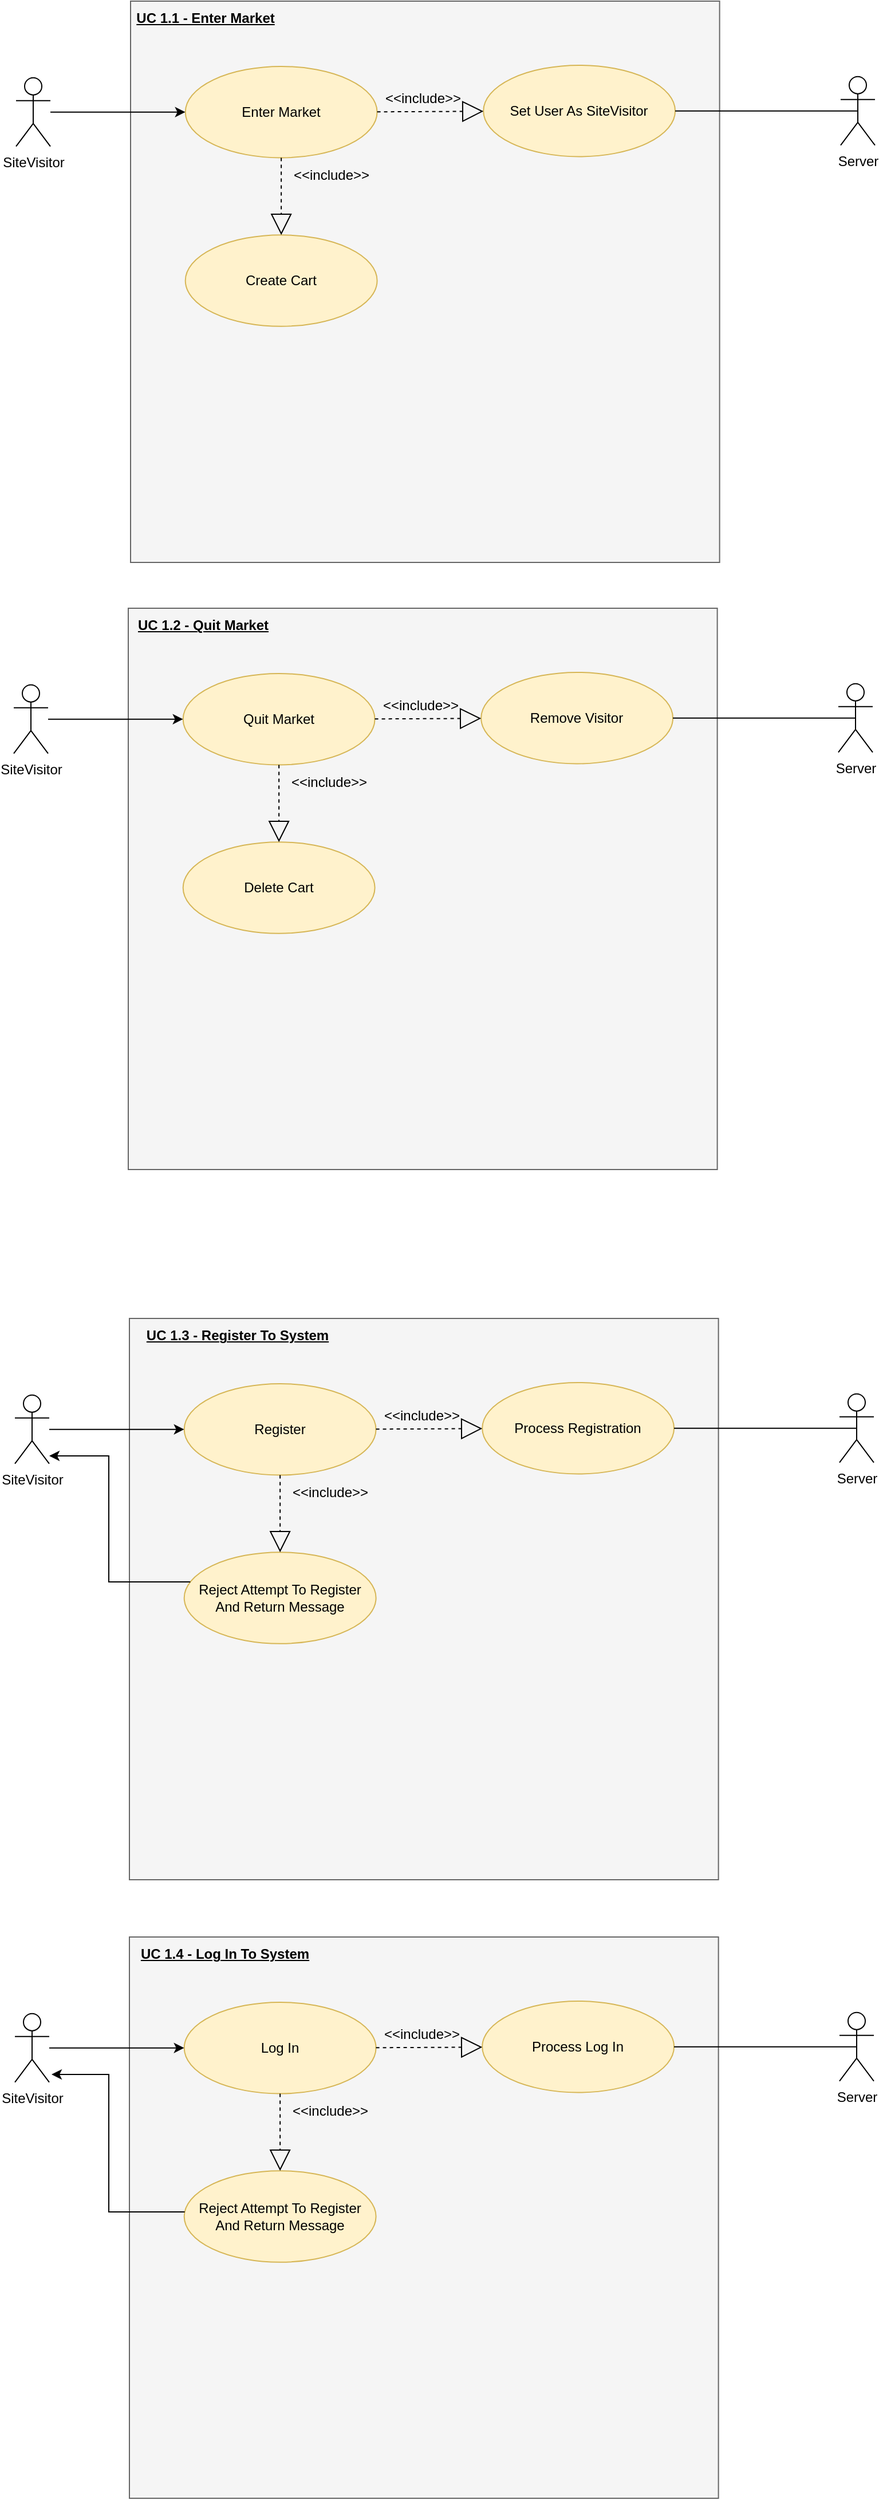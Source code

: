 <?xml version="1.0" encoding="UTF-8"?>
<mxfile version="21.1.1" type="google">
  <diagram name="Page-1" id="jVeumEDIqo2_1SkD7Eaa">
    <mxGraphModel dx="1434" dy="796" grid="1" gridSize="10" guides="1" tooltips="1" connect="1" arrows="1" fold="1" page="1" pageScale="1" pageWidth="827" pageHeight="1169" math="0" shadow="0">
      <root>
        <mxCell id="0" />
        <mxCell id="1" parent="0" />
        <mxCell id="i75TLgCOhW5WDVC72vcy-1" value="SiteVisitor" style="shape=umlActor;verticalLabelPosition=bottom;verticalAlign=top;html=1;outlineConnect=0;" parent="1" vertex="1">
          <mxGeometry x="40" y="106.86" width="30" height="60" as="geometry" />
        </mxCell>
        <mxCell id="i75TLgCOhW5WDVC72vcy-39" value="Server" style="shape=umlActor;verticalLabelPosition=bottom;verticalAlign=top;html=1;" parent="1" vertex="1">
          <mxGeometry x="760" y="105.86" width="30" height="60" as="geometry" />
        </mxCell>
        <mxCell id="i75TLgCOhW5WDVC72vcy-107" value="" style="group" parent="1" connectable="0" vertex="1">
          <mxGeometry x="140" y="40" width="610" height="490" as="geometry" />
        </mxCell>
        <mxCell id="i75TLgCOhW5WDVC72vcy-108" value="" style="verticalLabelPosition=bottom;verticalAlign=top;html=1;shape=mxgraph.basic.rect;fillColor2=none;strokeWidth=1;size=22;indent=0;fillColor=#f5f5f5;fontColor=#333333;strokeColor=#666666;" parent="i75TLgCOhW5WDVC72vcy-107" vertex="1">
          <mxGeometry width="514.314" height="490.0" as="geometry" />
        </mxCell>
        <mxCell id="i75TLgCOhW5WDVC72vcy-109" value="&lt;b style=&quot;border-color: var(--border-color);&quot;&gt;UC 1.1 - Enter Market&lt;/b&gt;" style="text;html=1;align=center;verticalAlign=middle;resizable=0;points=[];autosize=1;strokeColor=none;fillColor=none;fontStyle=4" parent="i75TLgCOhW5WDVC72vcy-107" vertex="1">
          <mxGeometry x="-5" width="140" height="30" as="geometry" />
        </mxCell>
        <mxCell id="i75TLgCOhW5WDVC72vcy-110" value="Enter Market" style="ellipse;whiteSpace=wrap;html=1;fillColor=#fff2cc;strokeColor=#d6b656;" parent="i75TLgCOhW5WDVC72vcy-107" vertex="1">
          <mxGeometry x="47.843" y="56.977" width="167.451" height="79.767" as="geometry" />
        </mxCell>
        <mxCell id="i75TLgCOhW5WDVC72vcy-111" value="Set User As SiteVisitor" style="ellipse;whiteSpace=wrap;html=1;fillColor=#fff2cc;strokeColor=#d6b656;" parent="i75TLgCOhW5WDVC72vcy-107" vertex="1">
          <mxGeometry x="308.098" y="55.977" width="167.451" height="79.767" as="geometry" />
        </mxCell>
        <mxCell id="i75TLgCOhW5WDVC72vcy-113" value="" style="endArrow=block;endSize=16;endFill=0;html=1;rounded=0;dashed=1;" parent="i75TLgCOhW5WDVC72vcy-107" source="i75TLgCOhW5WDVC72vcy-110" target="i75TLgCOhW5WDVC72vcy-111" edge="1">
          <mxGeometry y="60" width="160" relative="1" as="geometry">
            <mxPoint x="191.373" y="148.14" as="sourcePoint" />
            <mxPoint x="382.745" y="148.14" as="targetPoint" />
            <mxPoint as="offset" />
          </mxGeometry>
        </mxCell>
        <mxCell id="i75TLgCOhW5WDVC72vcy-116" value="&amp;lt;&amp;lt;include&amp;gt;&amp;gt;" style="text;html=1;align=center;verticalAlign=middle;resizable=0;points=[];autosize=1;strokeColor=none;fillColor=none;" parent="i75TLgCOhW5WDVC72vcy-107" vertex="1">
          <mxGeometry x="210.002" y="69.997" width="90" height="30" as="geometry" />
        </mxCell>
        <mxCell id="i75TLgCOhW5WDVC72vcy-117" value="Create Cart" style="ellipse;whiteSpace=wrap;html=1;fillColor=#fff2cc;strokeColor=#d6b656;" parent="i75TLgCOhW5WDVC72vcy-107" vertex="1">
          <mxGeometry x="47.848" y="204.117" width="167.451" height="79.767" as="geometry" />
        </mxCell>
        <mxCell id="i75TLgCOhW5WDVC72vcy-118" value="" style="endArrow=block;endSize=16;endFill=0;html=1;rounded=0;exitX=0.5;exitY=1;exitDx=0;exitDy=0;dashed=1;" parent="i75TLgCOhW5WDVC72vcy-107" source="i75TLgCOhW5WDVC72vcy-110" target="i75TLgCOhW5WDVC72vcy-117" edge="1">
          <mxGeometry y="60" width="160" relative="1" as="geometry">
            <mxPoint x="225" y="107" as="sourcePoint" />
            <mxPoint x="318" y="106" as="targetPoint" />
            <mxPoint as="offset" />
          </mxGeometry>
        </mxCell>
        <mxCell id="i75TLgCOhW5WDVC72vcy-119" value="&amp;lt;&amp;lt;include&amp;gt;&amp;gt;" style="text;html=1;align=center;verticalAlign=middle;resizable=0;points=[];autosize=1;strokeColor=none;fillColor=none;" parent="i75TLgCOhW5WDVC72vcy-107" vertex="1">
          <mxGeometry x="130.002" y="136.747" width="90" height="30" as="geometry" />
        </mxCell>
        <mxCell id="i75TLgCOhW5WDVC72vcy-42" value="" style="endArrow=none;html=1;rounded=0;entryX=0.5;entryY=0.5;entryDx=0;entryDy=0;entryPerimeter=0;" parent="1" source="i75TLgCOhW5WDVC72vcy-111" target="i75TLgCOhW5WDVC72vcy-39" edge="1">
          <mxGeometry width="50" height="50" relative="1" as="geometry">
            <mxPoint x="780" y="450" as="sourcePoint" />
            <mxPoint x="1043" y="179" as="targetPoint" />
          </mxGeometry>
        </mxCell>
        <mxCell id="i75TLgCOhW5WDVC72vcy-8" value="" style="edgeStyle=orthogonalEdgeStyle;rounded=0;orthogonalLoop=1;jettySize=auto;html=1;" parent="1" source="i75TLgCOhW5WDVC72vcy-1" target="i75TLgCOhW5WDVC72vcy-110" edge="1">
          <mxGeometry relative="1" as="geometry">
            <mxPoint x="220" y="160" as="targetPoint" />
          </mxGeometry>
        </mxCell>
        <mxCell id="i75TLgCOhW5WDVC72vcy-121" value="SiteVisitor" style="shape=umlActor;verticalLabelPosition=bottom;verticalAlign=top;html=1;outlineConnect=0;" parent="1" vertex="1">
          <mxGeometry x="38" y="636.86" width="30" height="60" as="geometry" />
        </mxCell>
        <mxCell id="i75TLgCOhW5WDVC72vcy-122" value="Server" style="shape=umlActor;verticalLabelPosition=bottom;verticalAlign=top;html=1;" parent="1" vertex="1">
          <mxGeometry x="758" y="635.86" width="30" height="60" as="geometry" />
        </mxCell>
        <mxCell id="i75TLgCOhW5WDVC72vcy-123" value="" style="group" parent="1" connectable="0" vertex="1">
          <mxGeometry x="138" y="570" width="610" height="490" as="geometry" />
        </mxCell>
        <mxCell id="i75TLgCOhW5WDVC72vcy-124" value="" style="verticalLabelPosition=bottom;verticalAlign=top;html=1;shape=mxgraph.basic.rect;fillColor2=none;strokeWidth=1;size=22;indent=0;fillColor=#f5f5f5;fontColor=#333333;strokeColor=#666666;" parent="i75TLgCOhW5WDVC72vcy-123" vertex="1">
          <mxGeometry width="514.314" height="490.0" as="geometry" />
        </mxCell>
        <mxCell id="i75TLgCOhW5WDVC72vcy-125" value="&lt;b style=&quot;border-color: var(--border-color);&quot;&gt;UC 1.2 - Quit Market&lt;/b&gt;" style="text;html=1;align=center;verticalAlign=middle;resizable=0;points=[];autosize=1;strokeColor=none;fillColor=none;fontStyle=4" parent="i75TLgCOhW5WDVC72vcy-123" vertex="1">
          <mxGeometry x="-5" width="140" height="30" as="geometry" />
        </mxCell>
        <mxCell id="i75TLgCOhW5WDVC72vcy-126" value="Quit Market" style="ellipse;whiteSpace=wrap;html=1;fillColor=#fff2cc;strokeColor=#d6b656;" parent="i75TLgCOhW5WDVC72vcy-123" vertex="1">
          <mxGeometry x="47.843" y="56.977" width="167.451" height="79.767" as="geometry" />
        </mxCell>
        <mxCell id="i75TLgCOhW5WDVC72vcy-127" value="Remove Visitor" style="ellipse;whiteSpace=wrap;html=1;fillColor=#fff2cc;strokeColor=#d6b656;" parent="i75TLgCOhW5WDVC72vcy-123" vertex="1">
          <mxGeometry x="308.098" y="55.977" width="167.451" height="79.767" as="geometry" />
        </mxCell>
        <mxCell id="i75TLgCOhW5WDVC72vcy-129" value="" style="endArrow=block;endSize=16;endFill=0;html=1;rounded=0;dashed=1;" parent="i75TLgCOhW5WDVC72vcy-123" source="i75TLgCOhW5WDVC72vcy-126" target="i75TLgCOhW5WDVC72vcy-127" edge="1">
          <mxGeometry y="60" width="160" relative="1" as="geometry">
            <mxPoint x="191.373" y="148.14" as="sourcePoint" />
            <mxPoint x="382.745" y="148.14" as="targetPoint" />
            <mxPoint as="offset" />
          </mxGeometry>
        </mxCell>
        <mxCell id="i75TLgCOhW5WDVC72vcy-132" value="&amp;lt;&amp;lt;include&amp;gt;&amp;gt;" style="text;html=1;align=center;verticalAlign=middle;resizable=0;points=[];autosize=1;strokeColor=none;fillColor=none;" parent="i75TLgCOhW5WDVC72vcy-123" vertex="1">
          <mxGeometry x="210.002" y="69.997" width="90" height="30" as="geometry" />
        </mxCell>
        <mxCell id="i75TLgCOhW5WDVC72vcy-133" value="Delete Cart" style="ellipse;whiteSpace=wrap;html=1;fillColor=#fff2cc;strokeColor=#d6b656;" parent="i75TLgCOhW5WDVC72vcy-123" vertex="1">
          <mxGeometry x="47.848" y="204.117" width="167.451" height="79.767" as="geometry" />
        </mxCell>
        <mxCell id="i75TLgCOhW5WDVC72vcy-134" value="" style="endArrow=block;endSize=16;endFill=0;html=1;rounded=0;exitX=0.5;exitY=1;exitDx=0;exitDy=0;dashed=1;" parent="i75TLgCOhW5WDVC72vcy-123" source="i75TLgCOhW5WDVC72vcy-126" target="i75TLgCOhW5WDVC72vcy-133" edge="1">
          <mxGeometry y="60" width="160" relative="1" as="geometry">
            <mxPoint x="225" y="107" as="sourcePoint" />
            <mxPoint x="318" y="106" as="targetPoint" />
            <mxPoint as="offset" />
          </mxGeometry>
        </mxCell>
        <mxCell id="i75TLgCOhW5WDVC72vcy-135" value="&amp;lt;&amp;lt;include&amp;gt;&amp;gt;" style="text;html=1;align=center;verticalAlign=middle;resizable=0;points=[];autosize=1;strokeColor=none;fillColor=none;" parent="i75TLgCOhW5WDVC72vcy-123" vertex="1">
          <mxGeometry x="130.002" y="136.747" width="90" height="30" as="geometry" />
        </mxCell>
        <mxCell id="i75TLgCOhW5WDVC72vcy-136" value="" style="endArrow=none;html=1;rounded=0;entryX=0.5;entryY=0.5;entryDx=0;entryDy=0;entryPerimeter=0;" parent="1" source="i75TLgCOhW5WDVC72vcy-127" target="i75TLgCOhW5WDVC72vcy-122" edge="1">
          <mxGeometry width="50" height="50" relative="1" as="geometry">
            <mxPoint x="778" y="980" as="sourcePoint" />
            <mxPoint x="1041" y="709" as="targetPoint" />
          </mxGeometry>
        </mxCell>
        <mxCell id="i75TLgCOhW5WDVC72vcy-137" value="" style="edgeStyle=orthogonalEdgeStyle;rounded=0;orthogonalLoop=1;jettySize=auto;html=1;" parent="1" source="i75TLgCOhW5WDVC72vcy-121" target="i75TLgCOhW5WDVC72vcy-126" edge="1">
          <mxGeometry relative="1" as="geometry">
            <mxPoint x="218" y="690" as="targetPoint" />
          </mxGeometry>
        </mxCell>
        <mxCell id="i75TLgCOhW5WDVC72vcy-138" value="SiteVisitor" style="shape=umlActor;verticalLabelPosition=bottom;verticalAlign=top;html=1;outlineConnect=0;" parent="1" vertex="1">
          <mxGeometry x="39" y="1256.86" width="30" height="60" as="geometry" />
        </mxCell>
        <mxCell id="i75TLgCOhW5WDVC72vcy-139" value="Server" style="shape=umlActor;verticalLabelPosition=bottom;verticalAlign=top;html=1;" parent="1" vertex="1">
          <mxGeometry x="759" y="1255.86" width="30" height="60" as="geometry" />
        </mxCell>
        <mxCell id="i75TLgCOhW5WDVC72vcy-140" value="" style="group" parent="1" connectable="0" vertex="1">
          <mxGeometry x="139" y="1190" width="610" height="490" as="geometry" />
        </mxCell>
        <mxCell id="i75TLgCOhW5WDVC72vcy-141" value="" style="verticalLabelPosition=bottom;verticalAlign=top;html=1;shape=mxgraph.basic.rect;fillColor2=none;strokeWidth=1;size=22;indent=0;fillColor=#f5f5f5;fontColor=#333333;strokeColor=#666666;" parent="i75TLgCOhW5WDVC72vcy-140" vertex="1">
          <mxGeometry width="514.314" height="490.0" as="geometry" />
        </mxCell>
        <mxCell id="i75TLgCOhW5WDVC72vcy-142" value="&lt;b style=&quot;border-color: var(--border-color);&quot;&gt;UC 1.3 - Register To System&lt;/b&gt;" style="text;html=1;align=center;verticalAlign=middle;resizable=0;points=[];autosize=1;strokeColor=none;fillColor=none;fontStyle=4" parent="i75TLgCOhW5WDVC72vcy-140" vertex="1">
          <mxGeometry x="4" width="180" height="30" as="geometry" />
        </mxCell>
        <mxCell id="i75TLgCOhW5WDVC72vcy-143" value="Register" style="ellipse;whiteSpace=wrap;html=1;fillColor=#fff2cc;strokeColor=#d6b656;" parent="i75TLgCOhW5WDVC72vcy-140" vertex="1">
          <mxGeometry x="47.843" y="56.977" width="167.451" height="79.767" as="geometry" />
        </mxCell>
        <mxCell id="i75TLgCOhW5WDVC72vcy-144" value="Process Registration" style="ellipse;whiteSpace=wrap;html=1;fillColor=#fff2cc;strokeColor=#d6b656;" parent="i75TLgCOhW5WDVC72vcy-140" vertex="1">
          <mxGeometry x="308.098" y="55.977" width="167.451" height="79.767" as="geometry" />
        </mxCell>
        <mxCell id="i75TLgCOhW5WDVC72vcy-146" value="" style="endArrow=block;endSize=16;endFill=0;html=1;rounded=0;dashed=1;" parent="i75TLgCOhW5WDVC72vcy-140" source="i75TLgCOhW5WDVC72vcy-143" target="i75TLgCOhW5WDVC72vcy-144" edge="1">
          <mxGeometry y="60" width="160" relative="1" as="geometry">
            <mxPoint x="191.373" y="148.14" as="sourcePoint" />
            <mxPoint x="382.745" y="148.14" as="targetPoint" />
            <mxPoint as="offset" />
          </mxGeometry>
        </mxCell>
        <mxCell id="i75TLgCOhW5WDVC72vcy-149" value="&amp;lt;&amp;lt;include&amp;gt;&amp;gt;" style="text;html=1;align=center;verticalAlign=middle;resizable=0;points=[];autosize=1;strokeColor=none;fillColor=none;" parent="i75TLgCOhW5WDVC72vcy-140" vertex="1">
          <mxGeometry x="210.002" y="69.997" width="90" height="30" as="geometry" />
        </mxCell>
        <mxCell id="i75TLgCOhW5WDVC72vcy-150" value="Reject Attempt To Register&lt;br&gt;And Return Message" style="ellipse;whiteSpace=wrap;html=1;fillColor=#fff2cc;strokeColor=#d6b656;" parent="i75TLgCOhW5WDVC72vcy-140" vertex="1">
          <mxGeometry x="47.848" y="204.117" width="167.451" height="79.767" as="geometry" />
        </mxCell>
        <mxCell id="i75TLgCOhW5WDVC72vcy-151" value="" style="endArrow=block;endSize=16;endFill=0;html=1;rounded=0;exitX=0.5;exitY=1;exitDx=0;exitDy=0;dashed=1;" parent="i75TLgCOhW5WDVC72vcy-140" source="i75TLgCOhW5WDVC72vcy-143" target="i75TLgCOhW5WDVC72vcy-150" edge="1">
          <mxGeometry y="60" width="160" relative="1" as="geometry">
            <mxPoint x="225" y="107" as="sourcePoint" />
            <mxPoint x="318" y="106" as="targetPoint" />
            <mxPoint as="offset" />
          </mxGeometry>
        </mxCell>
        <mxCell id="i75TLgCOhW5WDVC72vcy-152" value="&amp;lt;&amp;lt;include&amp;gt;&amp;gt;" style="text;html=1;align=center;verticalAlign=middle;resizable=0;points=[];autosize=1;strokeColor=none;fillColor=none;" parent="i75TLgCOhW5WDVC72vcy-140" vertex="1">
          <mxGeometry x="130.002" y="136.747" width="90" height="30" as="geometry" />
        </mxCell>
        <mxCell id="i75TLgCOhW5WDVC72vcy-153" value="" style="endArrow=none;html=1;rounded=0;entryX=0.5;entryY=0.5;entryDx=0;entryDy=0;entryPerimeter=0;" parent="1" source="i75TLgCOhW5WDVC72vcy-144" target="i75TLgCOhW5WDVC72vcy-139" edge="1">
          <mxGeometry width="50" height="50" relative="1" as="geometry">
            <mxPoint x="779" y="1600" as="sourcePoint" />
            <mxPoint x="1042" y="1329" as="targetPoint" />
          </mxGeometry>
        </mxCell>
        <mxCell id="i75TLgCOhW5WDVC72vcy-154" value="" style="edgeStyle=orthogonalEdgeStyle;rounded=0;orthogonalLoop=1;jettySize=auto;html=1;" parent="1" source="i75TLgCOhW5WDVC72vcy-138" target="i75TLgCOhW5WDVC72vcy-143" edge="1">
          <mxGeometry relative="1" as="geometry">
            <mxPoint x="219" y="1310" as="targetPoint" />
          </mxGeometry>
        </mxCell>
        <mxCell id="i75TLgCOhW5WDVC72vcy-155" value="SiteVisitor" style="shape=umlActor;verticalLabelPosition=bottom;verticalAlign=top;html=1;outlineConnect=0;" parent="1" vertex="1">
          <mxGeometry x="39" y="1796.86" width="30" height="60" as="geometry" />
        </mxCell>
        <mxCell id="i75TLgCOhW5WDVC72vcy-156" value="Server" style="shape=umlActor;verticalLabelPosition=bottom;verticalAlign=top;html=1;" parent="1" vertex="1">
          <mxGeometry x="759" y="1795.86" width="30" height="60" as="geometry" />
        </mxCell>
        <mxCell id="i75TLgCOhW5WDVC72vcy-157" value="" style="group" parent="1" connectable="0" vertex="1">
          <mxGeometry x="139" y="1730" width="610" height="490" as="geometry" />
        </mxCell>
        <mxCell id="i75TLgCOhW5WDVC72vcy-158" value="" style="verticalLabelPosition=bottom;verticalAlign=top;html=1;shape=mxgraph.basic.rect;fillColor2=none;strokeWidth=1;size=22;indent=0;fillColor=#f5f5f5;fontColor=#333333;strokeColor=#666666;" parent="i75TLgCOhW5WDVC72vcy-157" vertex="1">
          <mxGeometry width="514.314" height="490.0" as="geometry" />
        </mxCell>
        <mxCell id="i75TLgCOhW5WDVC72vcy-160" value="Log In" style="ellipse;whiteSpace=wrap;html=1;fillColor=#fff2cc;strokeColor=#d6b656;" parent="i75TLgCOhW5WDVC72vcy-157" vertex="1">
          <mxGeometry x="47.843" y="56.977" width="167.451" height="79.767" as="geometry" />
        </mxCell>
        <mxCell id="i75TLgCOhW5WDVC72vcy-161" value="Process Log In" style="ellipse;whiteSpace=wrap;html=1;fillColor=#fff2cc;strokeColor=#d6b656;" parent="i75TLgCOhW5WDVC72vcy-157" vertex="1">
          <mxGeometry x="308.098" y="55.977" width="167.451" height="79.767" as="geometry" />
        </mxCell>
        <mxCell id="i75TLgCOhW5WDVC72vcy-163" value="" style="endArrow=block;endSize=16;endFill=0;html=1;rounded=0;dashed=1;" parent="i75TLgCOhW5WDVC72vcy-157" source="i75TLgCOhW5WDVC72vcy-160" target="i75TLgCOhW5WDVC72vcy-161" edge="1">
          <mxGeometry y="60" width="160" relative="1" as="geometry">
            <mxPoint x="191.373" y="148.14" as="sourcePoint" />
            <mxPoint x="382.745" y="148.14" as="targetPoint" />
            <mxPoint as="offset" />
          </mxGeometry>
        </mxCell>
        <mxCell id="i75TLgCOhW5WDVC72vcy-166" value="&amp;lt;&amp;lt;include&amp;gt;&amp;gt;" style="text;html=1;align=center;verticalAlign=middle;resizable=0;points=[];autosize=1;strokeColor=none;fillColor=none;" parent="i75TLgCOhW5WDVC72vcy-157" vertex="1">
          <mxGeometry x="210.002" y="69.997" width="90" height="30" as="geometry" />
        </mxCell>
        <mxCell id="i75TLgCOhW5WDVC72vcy-167" value="Reject Attempt To Register&lt;br style=&quot;border-color: var(--border-color);&quot;&gt;And Return Message" style="ellipse;whiteSpace=wrap;html=1;fillColor=#fff2cc;strokeColor=#d6b656;" parent="i75TLgCOhW5WDVC72vcy-157" vertex="1">
          <mxGeometry x="47.848" y="204.117" width="167.451" height="79.767" as="geometry" />
        </mxCell>
        <mxCell id="i75TLgCOhW5WDVC72vcy-168" value="" style="endArrow=block;endSize=16;endFill=0;html=1;rounded=0;exitX=0.5;exitY=1;exitDx=0;exitDy=0;dashed=1;" parent="i75TLgCOhW5WDVC72vcy-157" source="i75TLgCOhW5WDVC72vcy-160" target="i75TLgCOhW5WDVC72vcy-167" edge="1">
          <mxGeometry y="60" width="160" relative="1" as="geometry">
            <mxPoint x="225" y="107" as="sourcePoint" />
            <mxPoint x="318" y="106" as="targetPoint" />
            <mxPoint as="offset" />
          </mxGeometry>
        </mxCell>
        <mxCell id="i75TLgCOhW5WDVC72vcy-169" value="&amp;lt;&amp;lt;include&amp;gt;&amp;gt;" style="text;html=1;align=center;verticalAlign=middle;resizable=0;points=[];autosize=1;strokeColor=none;fillColor=none;" parent="i75TLgCOhW5WDVC72vcy-157" vertex="1">
          <mxGeometry x="130.002" y="136.747" width="90" height="30" as="geometry" />
        </mxCell>
        <mxCell id="i75TLgCOhW5WDVC72vcy-170" value="" style="endArrow=none;html=1;rounded=0;entryX=0.5;entryY=0.5;entryDx=0;entryDy=0;entryPerimeter=0;" parent="1" source="i75TLgCOhW5WDVC72vcy-161" target="i75TLgCOhW5WDVC72vcy-156" edge="1">
          <mxGeometry width="50" height="50" relative="1" as="geometry">
            <mxPoint x="779" y="2140" as="sourcePoint" />
            <mxPoint x="1042" y="1869" as="targetPoint" />
          </mxGeometry>
        </mxCell>
        <mxCell id="i75TLgCOhW5WDVC72vcy-171" value="" style="edgeStyle=orthogonalEdgeStyle;rounded=0;orthogonalLoop=1;jettySize=auto;html=1;" parent="1" source="i75TLgCOhW5WDVC72vcy-155" target="i75TLgCOhW5WDVC72vcy-160" edge="1">
          <mxGeometry relative="1" as="geometry">
            <mxPoint x="219" y="1850" as="targetPoint" />
          </mxGeometry>
        </mxCell>
        <mxCell id="i75TLgCOhW5WDVC72vcy-159" value="&lt;b style=&quot;border-color: var(--border-color);&quot;&gt;UC 1.4 - Log In To System&lt;/b&gt;" style="text;html=1;align=center;verticalAlign=middle;resizable=0;points=[];autosize=1;strokeColor=none;fillColor=none;fontStyle=4" parent="1" vertex="1">
          <mxGeometry x="137" y="1730" width="170" height="30" as="geometry" />
        </mxCell>
        <mxCell id="ETb570n_UTWKCLvWql0y-1" style="edgeStyle=orthogonalEdgeStyle;rounded=0;orthogonalLoop=1;jettySize=auto;html=1;" parent="1" source="i75TLgCOhW5WDVC72vcy-150" target="i75TLgCOhW5WDVC72vcy-138" edge="1">
          <mxGeometry relative="1" as="geometry">
            <Array as="points">
              <mxPoint x="121" y="1420" />
              <mxPoint x="121" y="1310" />
            </Array>
          </mxGeometry>
        </mxCell>
        <mxCell id="ETb570n_UTWKCLvWql0y-19" style="edgeStyle=orthogonalEdgeStyle;rounded=0;orthogonalLoop=1;jettySize=auto;html=1;" parent="1" source="i75TLgCOhW5WDVC72vcy-167" edge="1">
          <mxGeometry relative="1" as="geometry">
            <mxPoint x="192" y="1970" as="sourcePoint" />
            <mxPoint x="71" y="1850" as="targetPoint" />
            <Array as="points">
              <mxPoint x="121" y="1970" />
              <mxPoint x="121" y="1850" />
            </Array>
          </mxGeometry>
        </mxCell>
      </root>
    </mxGraphModel>
  </diagram>
</mxfile>
